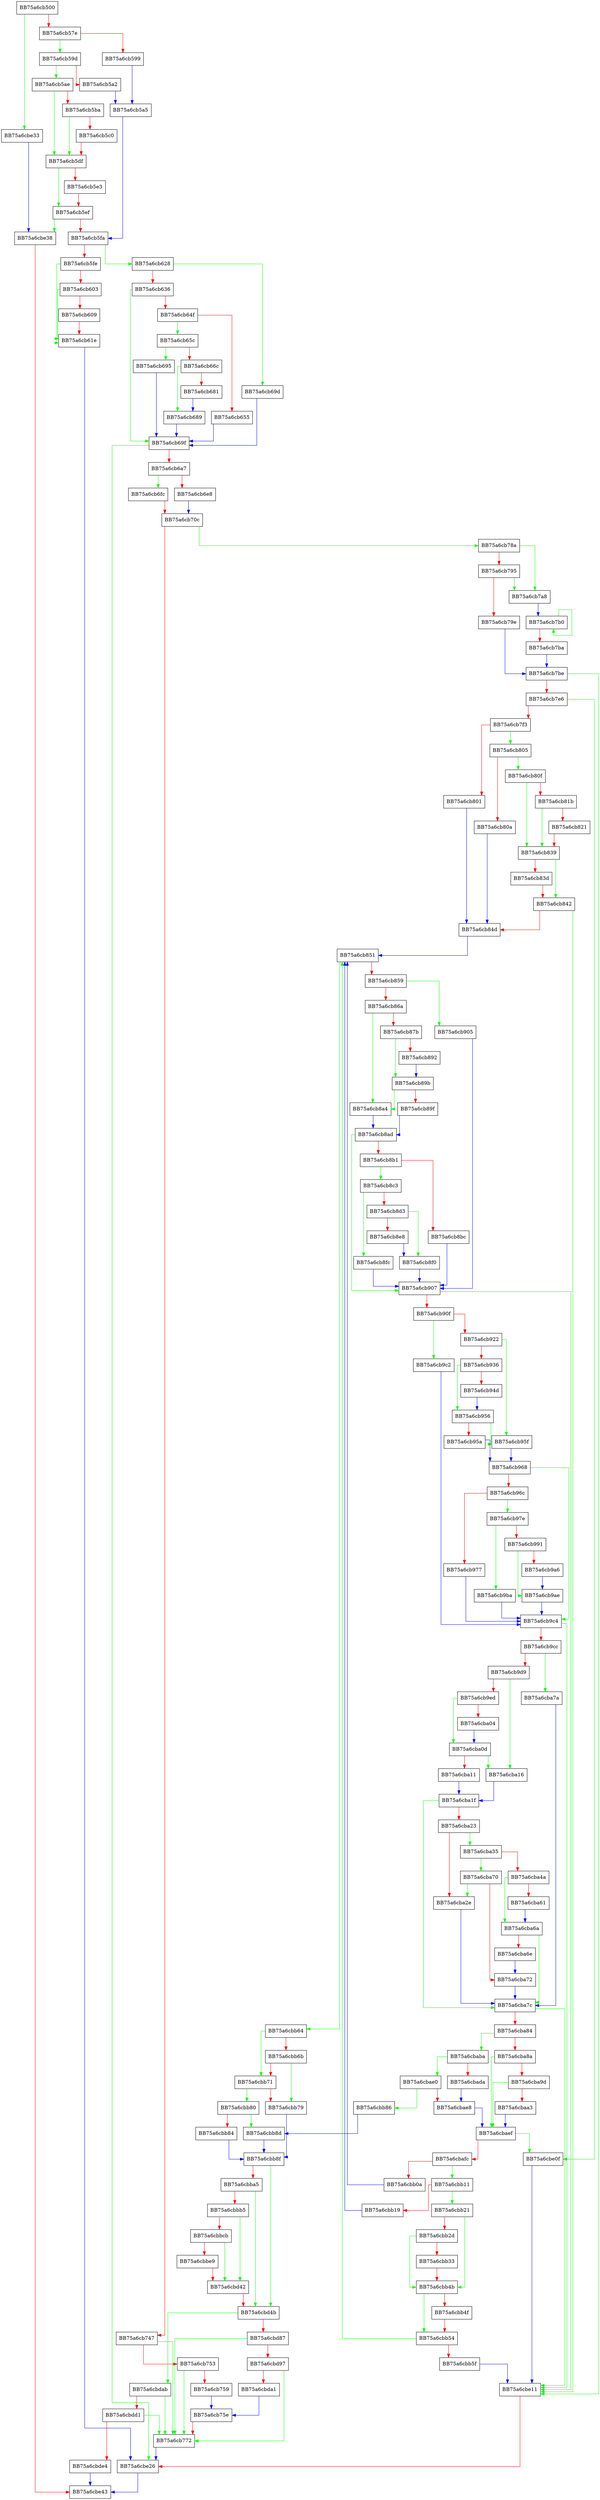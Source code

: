 digraph Maintenance {
  node [shape="box"];
  graph [splines=ortho];
  BB75a6cb500 -> BB75a6cbe33 [color="green"];
  BB75a6cb500 -> BB75a6cb57e [color="red"];
  BB75a6cb57e -> BB75a6cb59d [color="green"];
  BB75a6cb57e -> BB75a6cb599 [color="red"];
  BB75a6cb599 -> BB75a6cb5a5 [color="blue"];
  BB75a6cb59d -> BB75a6cb5ae [color="green"];
  BB75a6cb59d -> BB75a6cb5a2 [color="red"];
  BB75a6cb5a2 -> BB75a6cb5a5 [color="blue"];
  BB75a6cb5a5 -> BB75a6cb5fa [color="blue"];
  BB75a6cb5ae -> BB75a6cb5df [color="green"];
  BB75a6cb5ae -> BB75a6cb5ba [color="red"];
  BB75a6cb5ba -> BB75a6cb5df [color="green"];
  BB75a6cb5ba -> BB75a6cb5c0 [color="red"];
  BB75a6cb5c0 -> BB75a6cb5df [color="red"];
  BB75a6cb5df -> BB75a6cb5ef [color="green"];
  BB75a6cb5df -> BB75a6cb5e3 [color="red"];
  BB75a6cb5e3 -> BB75a6cb5ef [color="red"];
  BB75a6cb5ef -> BB75a6cbe38 [color="green"];
  BB75a6cb5ef -> BB75a6cb5fa [color="red"];
  BB75a6cb5fa -> BB75a6cb628 [color="green"];
  BB75a6cb5fa -> BB75a6cb5fe [color="red"];
  BB75a6cb5fe -> BB75a6cb61e [color="green"];
  BB75a6cb5fe -> BB75a6cb603 [color="red"];
  BB75a6cb603 -> BB75a6cb61e [color="green"];
  BB75a6cb603 -> BB75a6cb609 [color="red"];
  BB75a6cb609 -> BB75a6cb61e [color="red"];
  BB75a6cb61e -> BB75a6cbe26 [color="blue"];
  BB75a6cb628 -> BB75a6cb69d [color="green"];
  BB75a6cb628 -> BB75a6cb636 [color="red"];
  BB75a6cb636 -> BB75a6cb69f [color="green"];
  BB75a6cb636 -> BB75a6cb64f [color="red"];
  BB75a6cb64f -> BB75a6cb65c [color="green"];
  BB75a6cb64f -> BB75a6cb655 [color="red"];
  BB75a6cb655 -> BB75a6cb69f [color="blue"];
  BB75a6cb65c -> BB75a6cb695 [color="green"];
  BB75a6cb65c -> BB75a6cb66c [color="red"];
  BB75a6cb66c -> BB75a6cb689 [color="green"];
  BB75a6cb66c -> BB75a6cb681 [color="red"];
  BB75a6cb681 -> BB75a6cb689 [color="blue"];
  BB75a6cb689 -> BB75a6cb69f [color="blue"];
  BB75a6cb695 -> BB75a6cb69f [color="blue"];
  BB75a6cb69d -> BB75a6cb69f [color="blue"];
  BB75a6cb69f -> BB75a6cbe26 [color="green"];
  BB75a6cb69f -> BB75a6cb6a7 [color="red"];
  BB75a6cb6a7 -> BB75a6cb6fc [color="green"];
  BB75a6cb6a7 -> BB75a6cb6e8 [color="red"];
  BB75a6cb6e8 -> BB75a6cb70c [color="blue"];
  BB75a6cb6fc -> BB75a6cb70c [color="red"];
  BB75a6cb70c -> BB75a6cb78a [color="green"];
  BB75a6cb70c -> BB75a6cb747 [color="red"];
  BB75a6cb747 -> BB75a6cb772 [color="green"];
  BB75a6cb747 -> BB75a6cb753 [color="red"];
  BB75a6cb753 -> BB75a6cb772 [color="green"];
  BB75a6cb753 -> BB75a6cb759 [color="red"];
  BB75a6cb759 -> BB75a6cb75e [color="blue"];
  BB75a6cb75e -> BB75a6cb772 [color="red"];
  BB75a6cb772 -> BB75a6cbe26 [color="blue"];
  BB75a6cb78a -> BB75a6cb7a8 [color="green"];
  BB75a6cb78a -> BB75a6cb795 [color="red"];
  BB75a6cb795 -> BB75a6cb7a8 [color="green"];
  BB75a6cb795 -> BB75a6cb79e [color="red"];
  BB75a6cb79e -> BB75a6cb7be [color="blue"];
  BB75a6cb7a8 -> BB75a6cb7b0 [color="blue"];
  BB75a6cb7b0 -> BB75a6cb7b0 [color="green"];
  BB75a6cb7b0 -> BB75a6cb7ba [color="red"];
  BB75a6cb7ba -> BB75a6cb7be [color="blue"];
  BB75a6cb7be -> BB75a6cbe11 [color="green"];
  BB75a6cb7be -> BB75a6cb7e6 [color="red"];
  BB75a6cb7e6 -> BB75a6cbe0f [color="green"];
  BB75a6cb7e6 -> BB75a6cb7f3 [color="red"];
  BB75a6cb7f3 -> BB75a6cb805 [color="green"];
  BB75a6cb7f3 -> BB75a6cb801 [color="red"];
  BB75a6cb801 -> BB75a6cb84d [color="blue"];
  BB75a6cb805 -> BB75a6cb80f [color="green"];
  BB75a6cb805 -> BB75a6cb80a [color="red"];
  BB75a6cb80a -> BB75a6cb84d [color="blue"];
  BB75a6cb80f -> BB75a6cb839 [color="green"];
  BB75a6cb80f -> BB75a6cb81b [color="red"];
  BB75a6cb81b -> BB75a6cb839 [color="green"];
  BB75a6cb81b -> BB75a6cb821 [color="red"];
  BB75a6cb821 -> BB75a6cb839 [color="red"];
  BB75a6cb839 -> BB75a6cb842 [color="green"];
  BB75a6cb839 -> BB75a6cb83d [color="red"];
  BB75a6cb83d -> BB75a6cb842 [color="red"];
  BB75a6cb842 -> BB75a6cbe11 [color="green"];
  BB75a6cb842 -> BB75a6cb84d [color="red"];
  BB75a6cb84d -> BB75a6cb851 [color="blue"];
  BB75a6cb851 -> BB75a6cbb64 [color="green"];
  BB75a6cb851 -> BB75a6cb859 [color="red"];
  BB75a6cb859 -> BB75a6cb905 [color="green"];
  BB75a6cb859 -> BB75a6cb86a [color="red"];
  BB75a6cb86a -> BB75a6cb8a4 [color="green"];
  BB75a6cb86a -> BB75a6cb87b [color="red"];
  BB75a6cb87b -> BB75a6cb89b [color="green"];
  BB75a6cb87b -> BB75a6cb892 [color="red"];
  BB75a6cb892 -> BB75a6cb89b [color="blue"];
  BB75a6cb89b -> BB75a6cb8a4 [color="green"];
  BB75a6cb89b -> BB75a6cb89f [color="red"];
  BB75a6cb89f -> BB75a6cb8ad [color="blue"];
  BB75a6cb8a4 -> BB75a6cb8ad [color="blue"];
  BB75a6cb8ad -> BB75a6cb907 [color="green"];
  BB75a6cb8ad -> BB75a6cb8b1 [color="red"];
  BB75a6cb8b1 -> BB75a6cb8c3 [color="green"];
  BB75a6cb8b1 -> BB75a6cb8bc [color="red"];
  BB75a6cb8bc -> BB75a6cb907 [color="blue"];
  BB75a6cb8c3 -> BB75a6cb8fc [color="green"];
  BB75a6cb8c3 -> BB75a6cb8d3 [color="red"];
  BB75a6cb8d3 -> BB75a6cb8f0 [color="green"];
  BB75a6cb8d3 -> BB75a6cb8e8 [color="red"];
  BB75a6cb8e8 -> BB75a6cb8f0 [color="blue"];
  BB75a6cb8f0 -> BB75a6cb907 [color="blue"];
  BB75a6cb8fc -> BB75a6cb907 [color="blue"];
  BB75a6cb905 -> BB75a6cb907 [color="blue"];
  BB75a6cb907 -> BB75a6cbe11 [color="green"];
  BB75a6cb907 -> BB75a6cb90f [color="red"];
  BB75a6cb90f -> BB75a6cb9c2 [color="green"];
  BB75a6cb90f -> BB75a6cb922 [color="red"];
  BB75a6cb922 -> BB75a6cb95f [color="green"];
  BB75a6cb922 -> BB75a6cb936 [color="red"];
  BB75a6cb936 -> BB75a6cb956 [color="green"];
  BB75a6cb936 -> BB75a6cb94d [color="red"];
  BB75a6cb94d -> BB75a6cb956 [color="blue"];
  BB75a6cb956 -> BB75a6cb95f [color="green"];
  BB75a6cb956 -> BB75a6cb95a [color="red"];
  BB75a6cb95a -> BB75a6cb968 [color="blue"];
  BB75a6cb95f -> BB75a6cb968 [color="blue"];
  BB75a6cb968 -> BB75a6cb9c4 [color="green"];
  BB75a6cb968 -> BB75a6cb96c [color="red"];
  BB75a6cb96c -> BB75a6cb97e [color="green"];
  BB75a6cb96c -> BB75a6cb977 [color="red"];
  BB75a6cb977 -> BB75a6cb9c4 [color="blue"];
  BB75a6cb97e -> BB75a6cb9ba [color="green"];
  BB75a6cb97e -> BB75a6cb991 [color="red"];
  BB75a6cb991 -> BB75a6cb9ae [color="green"];
  BB75a6cb991 -> BB75a6cb9a6 [color="red"];
  BB75a6cb9a6 -> BB75a6cb9ae [color="blue"];
  BB75a6cb9ae -> BB75a6cb9c4 [color="blue"];
  BB75a6cb9ba -> BB75a6cb9c4 [color="blue"];
  BB75a6cb9c2 -> BB75a6cb9c4 [color="blue"];
  BB75a6cb9c4 -> BB75a6cbe11 [color="green"];
  BB75a6cb9c4 -> BB75a6cb9cc [color="red"];
  BB75a6cb9cc -> BB75a6cba7a [color="green"];
  BB75a6cb9cc -> BB75a6cb9d9 [color="red"];
  BB75a6cb9d9 -> BB75a6cba16 [color="green"];
  BB75a6cb9d9 -> BB75a6cb9ed [color="red"];
  BB75a6cb9ed -> BB75a6cba0d [color="green"];
  BB75a6cb9ed -> BB75a6cba04 [color="red"];
  BB75a6cba04 -> BB75a6cba0d [color="blue"];
  BB75a6cba0d -> BB75a6cba16 [color="green"];
  BB75a6cba0d -> BB75a6cba11 [color="red"];
  BB75a6cba11 -> BB75a6cba1f [color="blue"];
  BB75a6cba16 -> BB75a6cba1f [color="blue"];
  BB75a6cba1f -> BB75a6cba7c [color="green"];
  BB75a6cba1f -> BB75a6cba23 [color="red"];
  BB75a6cba23 -> BB75a6cba35 [color="green"];
  BB75a6cba23 -> BB75a6cba2e [color="red"];
  BB75a6cba2e -> BB75a6cba7c [color="blue"];
  BB75a6cba35 -> BB75a6cba70 [color="green"];
  BB75a6cba35 -> BB75a6cba4a [color="red"];
  BB75a6cba4a -> BB75a6cba6a [color="green"];
  BB75a6cba4a -> BB75a6cba61 [color="red"];
  BB75a6cba61 -> BB75a6cba6a [color="blue"];
  BB75a6cba6a -> BB75a6cba7c [color="green"];
  BB75a6cba6a -> BB75a6cba6e [color="red"];
  BB75a6cba6e -> BB75a6cba72 [color="blue"];
  BB75a6cba70 -> BB75a6cba2e [color="green"];
  BB75a6cba70 -> BB75a6cba72 [color="red"];
  BB75a6cba72 -> BB75a6cba7c [color="blue"];
  BB75a6cba7a -> BB75a6cba7c [color="blue"];
  BB75a6cba7c -> BB75a6cbe11 [color="green"];
  BB75a6cba7c -> BB75a6cba84 [color="red"];
  BB75a6cba84 -> BB75a6cbaba [color="green"];
  BB75a6cba84 -> BB75a6cba8a [color="red"];
  BB75a6cba8a -> BB75a6cbaef [color="green"];
  BB75a6cba8a -> BB75a6cba9d [color="red"];
  BB75a6cba9d -> BB75a6cbaef [color="green"];
  BB75a6cba9d -> BB75a6cbaa3 [color="red"];
  BB75a6cbaa3 -> BB75a6cbaef [color="blue"];
  BB75a6cbaba -> BB75a6cbae0 [color="green"];
  BB75a6cbaba -> BB75a6cbada [color="red"];
  BB75a6cbada -> BB75a6cbae8 [color="blue"];
  BB75a6cbae0 -> BB75a6cbb86 [color="green"];
  BB75a6cbae0 -> BB75a6cbae8 [color="red"];
  BB75a6cbae8 -> BB75a6cbaef [color="blue"];
  BB75a6cbaef -> BB75a6cbe0f [color="green"];
  BB75a6cbaef -> BB75a6cbafc [color="red"];
  BB75a6cbafc -> BB75a6cbb11 [color="green"];
  BB75a6cbafc -> BB75a6cbb0a [color="red"];
  BB75a6cbb0a -> BB75a6cb851 [color="blue"];
  BB75a6cbb11 -> BB75a6cbb21 [color="green"];
  BB75a6cbb11 -> BB75a6cbb19 [color="red"];
  BB75a6cbb19 -> BB75a6cb851 [color="blue"];
  BB75a6cbb21 -> BB75a6cbb4b [color="green"];
  BB75a6cbb21 -> BB75a6cbb2d [color="red"];
  BB75a6cbb2d -> BB75a6cbb4b [color="green"];
  BB75a6cbb2d -> BB75a6cbb33 [color="red"];
  BB75a6cbb33 -> BB75a6cbb4b [color="red"];
  BB75a6cbb4b -> BB75a6cbb54 [color="green"];
  BB75a6cbb4b -> BB75a6cbb4f [color="red"];
  BB75a6cbb4f -> BB75a6cbb54 [color="red"];
  BB75a6cbb54 -> BB75a6cb851 [color="green"];
  BB75a6cbb54 -> BB75a6cbb5f [color="red"];
  BB75a6cbb5f -> BB75a6cbe11 [color="blue"];
  BB75a6cbb64 -> BB75a6cbb71 [color="green"];
  BB75a6cbb64 -> BB75a6cbb6b [color="red"];
  BB75a6cbb6b -> BB75a6cbb79 [color="green"];
  BB75a6cbb6b -> BB75a6cbb71 [color="red"];
  BB75a6cbb71 -> BB75a6cbb80 [color="green"];
  BB75a6cbb71 -> BB75a6cbb79 [color="red"];
  BB75a6cbb79 -> BB75a6cbb8f [color="blue"];
  BB75a6cbb80 -> BB75a6cbb8d [color="green"];
  BB75a6cbb80 -> BB75a6cbb84 [color="red"];
  BB75a6cbb84 -> BB75a6cbb8f [color="blue"];
  BB75a6cbb86 -> BB75a6cbb8d [color="blue"];
  BB75a6cbb8d -> BB75a6cbb8f [color="blue"];
  BB75a6cbb8f -> BB75a6cbd4b [color="green"];
  BB75a6cbb8f -> BB75a6cbba5 [color="red"];
  BB75a6cbba5 -> BB75a6cbd4b [color="green"];
  BB75a6cbba5 -> BB75a6cbbb5 [color="red"];
  BB75a6cbbb5 -> BB75a6cbd42 [color="green"];
  BB75a6cbbb5 -> BB75a6cbbcb [color="red"];
  BB75a6cbbcb -> BB75a6cbd42 [color="green"];
  BB75a6cbbcb -> BB75a6cbbe9 [color="red"];
  BB75a6cbbe9 -> BB75a6cbd42 [color="red"];
  BB75a6cbd42 -> BB75a6cbd4b [color="red"];
  BB75a6cbd4b -> BB75a6cbdab [color="green"];
  BB75a6cbd4b -> BB75a6cbd87 [color="red"];
  BB75a6cbd87 -> BB75a6cb772 [color="green"];
  BB75a6cbd87 -> BB75a6cbd97 [color="red"];
  BB75a6cbd97 -> BB75a6cb772 [color="green"];
  BB75a6cbd97 -> BB75a6cbda1 [color="red"];
  BB75a6cbda1 -> BB75a6cb75e [color="blue"];
  BB75a6cbdab -> BB75a6cb772 [color="green"];
  BB75a6cbdab -> BB75a6cbdd1 [color="red"];
  BB75a6cbdd1 -> BB75a6cb772 [color="green"];
  BB75a6cbdd1 -> BB75a6cbde4 [color="red"];
  BB75a6cbde4 -> BB75a6cbe43 [color="blue"];
  BB75a6cbe0f -> BB75a6cbe11 [color="blue"];
  BB75a6cbe11 -> BB75a6cbe26 [color="red"];
  BB75a6cbe26 -> BB75a6cbe43 [color="blue"];
  BB75a6cbe33 -> BB75a6cbe38 [color="blue"];
  BB75a6cbe38 -> BB75a6cbe43 [color="red"];
}